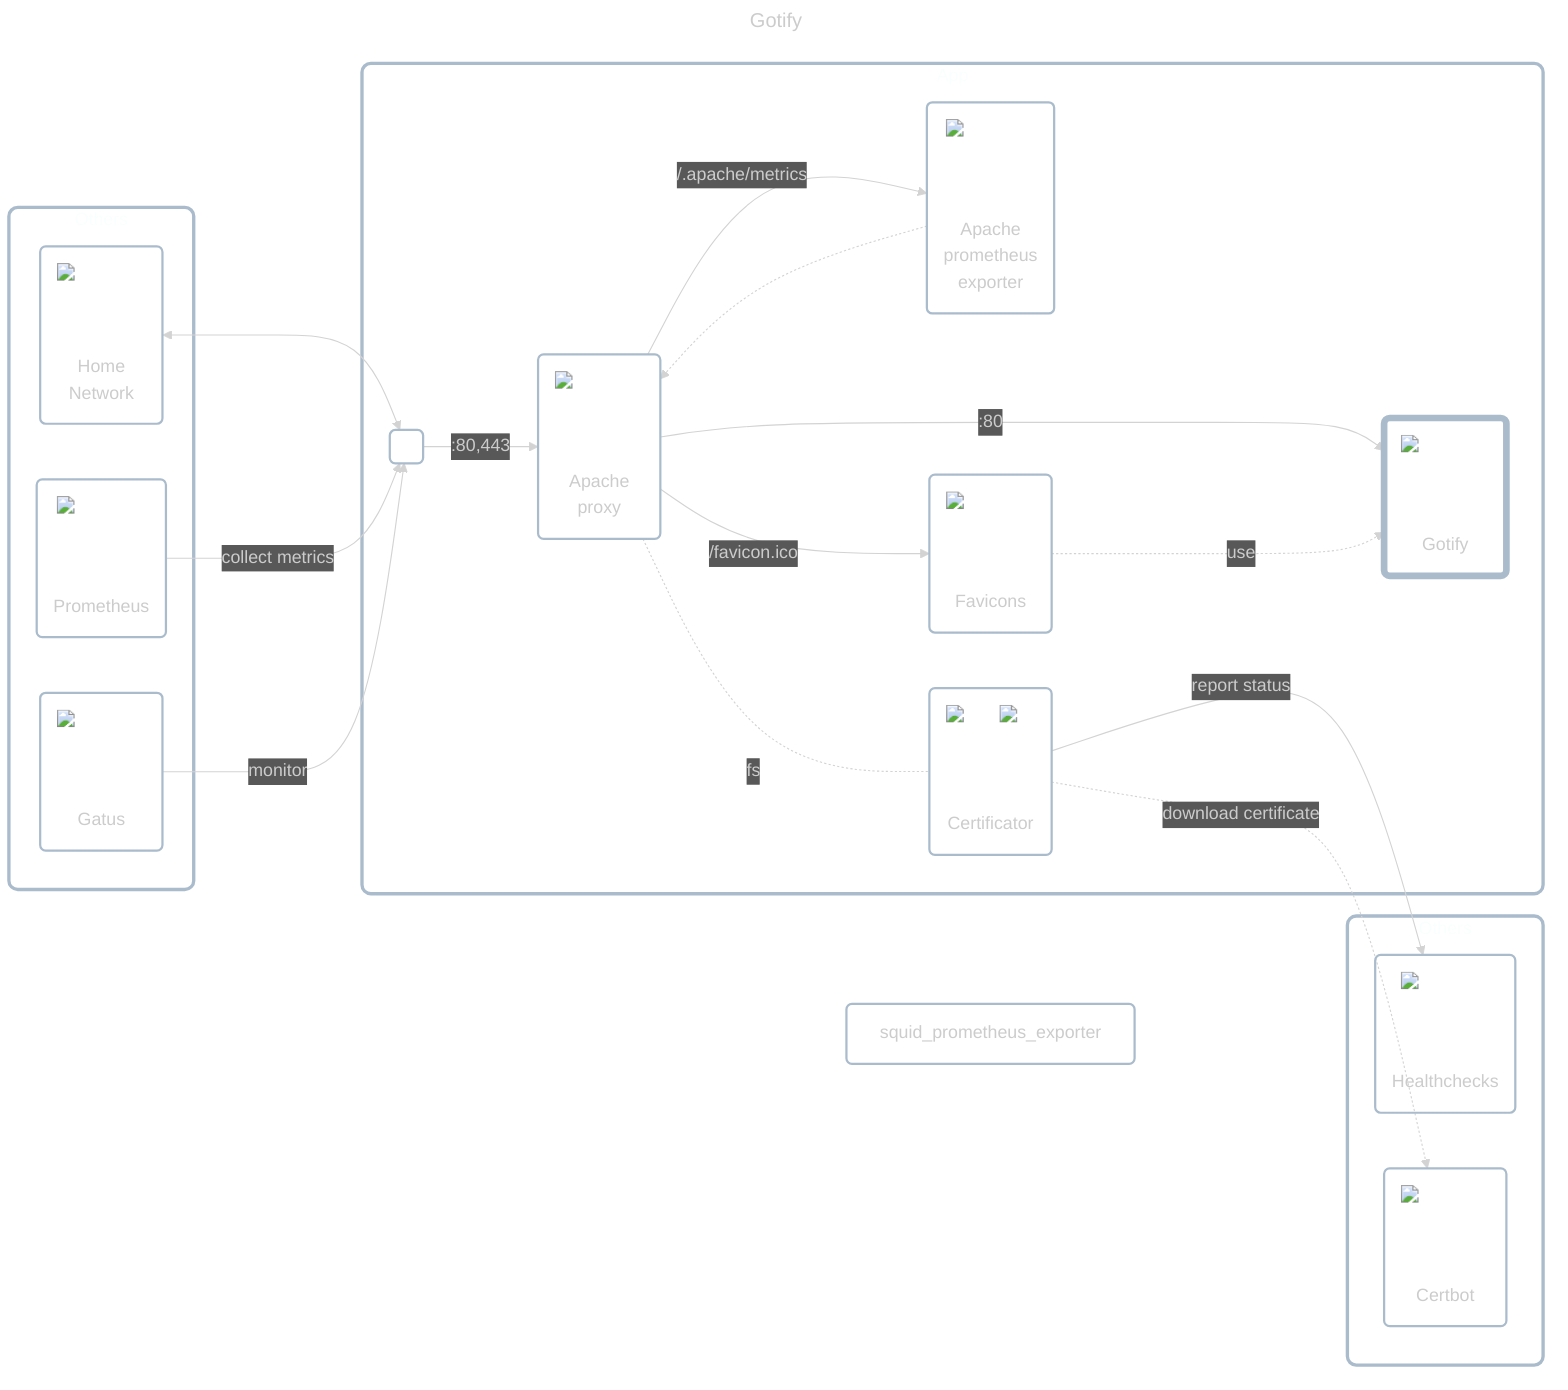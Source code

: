 ---
title: Gotify
config:
    theme: dark
---

flowchart LR
    classDef cluster fill:#ffffff00,stroke:#aabbccff,stroke-width:3px,rx:8px,ry:8px;
    classDef node fill:#ffffff00,stroke:#aabbccff,stroke-width:2px,rx:5px,ry:5px;
    classDef dashed_border stroke-dasharray:10 6;
    classDef strong_border stroke-width:6px;

    subgraph app_wrapper["App"]
        inbound_interface(" ")
        apache_proxy("<div style='position:relative;width:80px;height:80px;margin:0 auto;margin-bottom:0.5em'><img src='../../../../icons/apache.png' style='min-width:80px;max-width:80px' /></div>Apache<br/>proxy")
        apache_prometheus_exporter("<div style='position:relative;width:80px;height:80px;margin:0 auto;margin-bottom:0.5em'><img src='../../../../icons/apache-prometheus-exporter.png' style='min-width:80px;max-width:80px' /></div>Apache<br/>prometheus<br/>exporter")
        certificator("<div style='position:relative;width:80px;height:80px;margin:0 auto;margin-bottom:1em'><img src='../../../../icons/cronjob.png' style='min-width:32px;max-width:32px;position:absolute;top:0;right:0' /><img src='../../../../icons/lets-encrypt.png' style='min-width:80px;max-width:80px' /></div>Certificator")
        favicons("<div style='position:relative;width:80px;height:80px;margin:0 auto;margin-bottom:0.5em'><img src='../../../../icons/picture.png' style='min-width:80px;max-width:80px' /></div>Favicons")
        gotify("<div style='position:relative;width:80px;height:80px;margin:0 auto;margin-bottom:0.5em'><img src='../../../../icons/gotify.png' style='min-width:80px;max-width:80px' /></div>Gotify")
        class gotify strong_border;

        inbound_interface -->|:80,443| apache_proxy -->|:80| gotify
        apache_proxy -.-|fs| certificator
        apache_prometheus_exporter -.-> apache_proxy -->|/.apache/metrics| apache_prometheus_exporter
        apache_proxy -->|/favicon.ico| favicons -.->|use| gotify
    end

    subgraph others_1["Others"]
        home_network("<div style='position:relative;width:80px;height:80px;margin:0 auto;margin-bottom:0.1em'><img src='../../../../icons/network.png' style='min-width:80px;max-width:80px' /></div>Home<br/>Network")
        prometheus("<div style='position:relative;width:80px;height:80px;margin:0 auto;margin-bottom:0.5em'><img src='../../../../icons/prometheus.png' style='min-width:80px;max-width:80px' /></div>Prometheus")
        gatus("<div style='position:relative;width:80px;height:80px;margin:0 auto;margin-bottom:0.5em'><img src='../../../../icons/gatus.png' style='min-width:80px;max-width:80px' /></div>Gatus")

        home_network <--> inbound_interface
        prometheus -->|collect metrics| inbound_interface
        gatus -->|monitor| inbound_interface
    end

    subgraph others_2["Others"]
        healthchecks("<div style='position:relative;width:80px;height:80px;margin:0 auto;margin-bottom:0.5em'><img src='../../../../icons/healthchecks.png' style='min-width:80px;max-width:80px' /></div>Healthchecks")
        certbot("<div style='position:relative;width:80px;height:80px;margin:0 auto;margin-bottom:0.5em'><img src='../../../../icons/lets-encrypt.png' style='min-width:80px;max-width:80px' /></div>Certbot")

        certificator -->|report status| healthchecks
        certificator -.->|download certificate| certbot
    end

    squid_prometheus_exporter ~~~ others_2